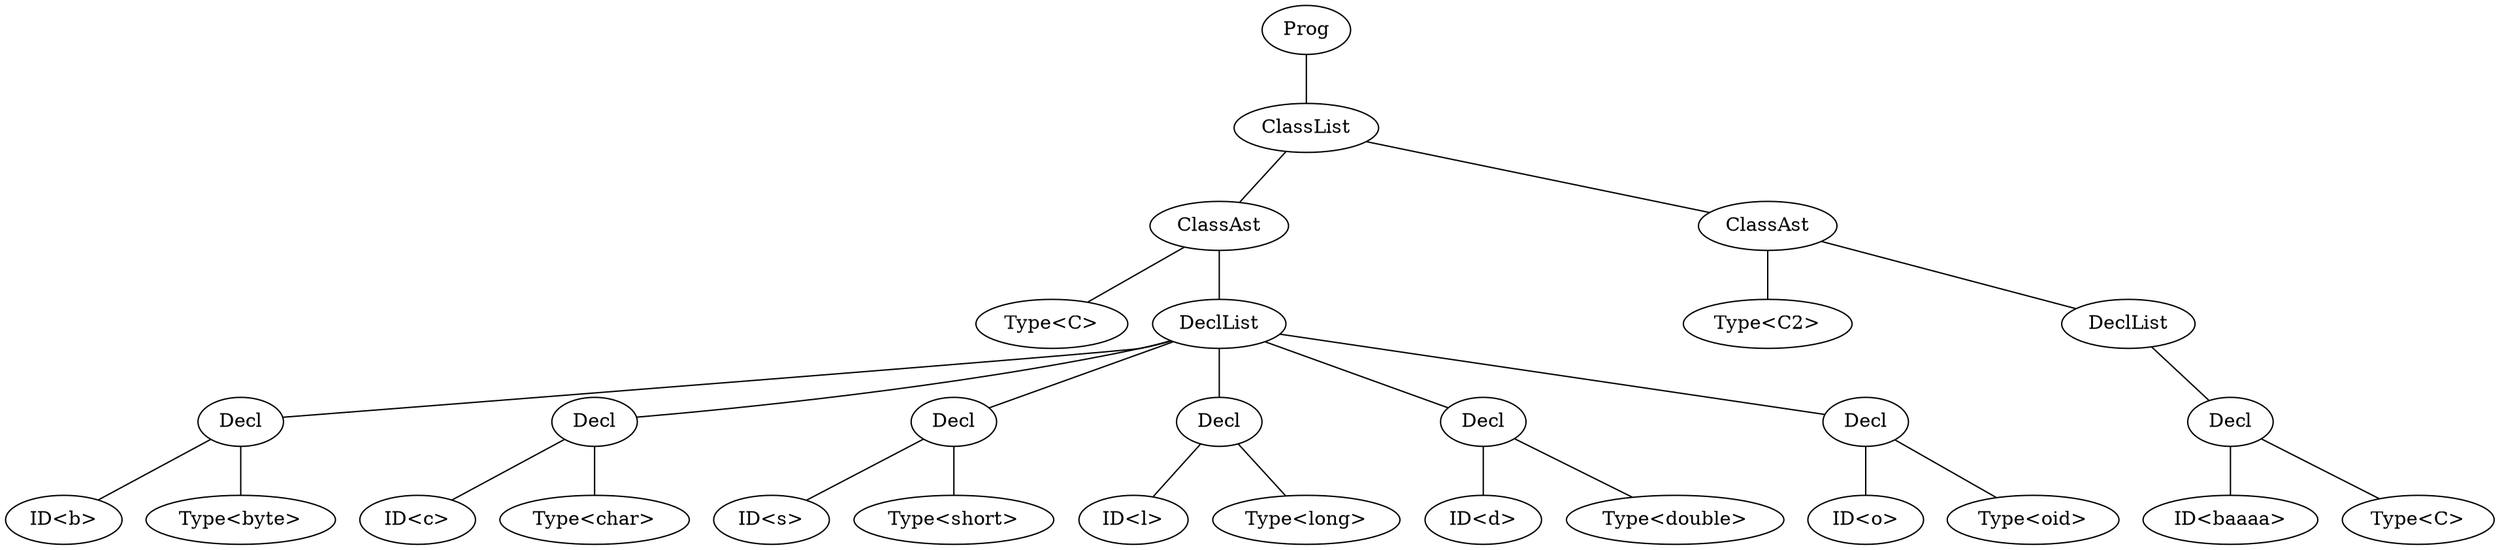 graph program {
29 [label=Prog]
29--21
21 [label=ClassList]
21--20
20 [label= "ClassAst"]
20--19
19 [label="Type<C>"]
20--3
3 [label=DeclList]
3--2
2 [label="Decl"]
2--1
1 [label="ID<b>"]
2--0
0 [label="Type<byte>"]
3--6
6 [label="Decl"]
6--5
5 [label="ID<c>"]
6--4
4 [label="Type<char>"]
3--9
9 [label="Decl"]
9--8
8 [label="ID<s>"]
9--7
7 [label="Type<short>"]
3--12
12 [label="Decl"]
12--11
11 [label="ID<l>"]
12--10
10 [label="Type<long>"]
3--15
15 [label="Decl"]
15--14
14 [label="ID<d>"]
15--13
13 [label="Type<double>"]
3--18
18 [label="Decl"]
18--17
17 [label="ID<o>"]
18--16
16 [label="Type<oid>"]
21--28
28 [label= "ClassAst"]
28--27
27 [label="Type<C2>"]
28--26
26 [label=DeclList]
26--25
25 [label="Decl"]
25--24
24 [label="ID<baaaa>"]
25--23
23 [label="Type<C>"]
}

